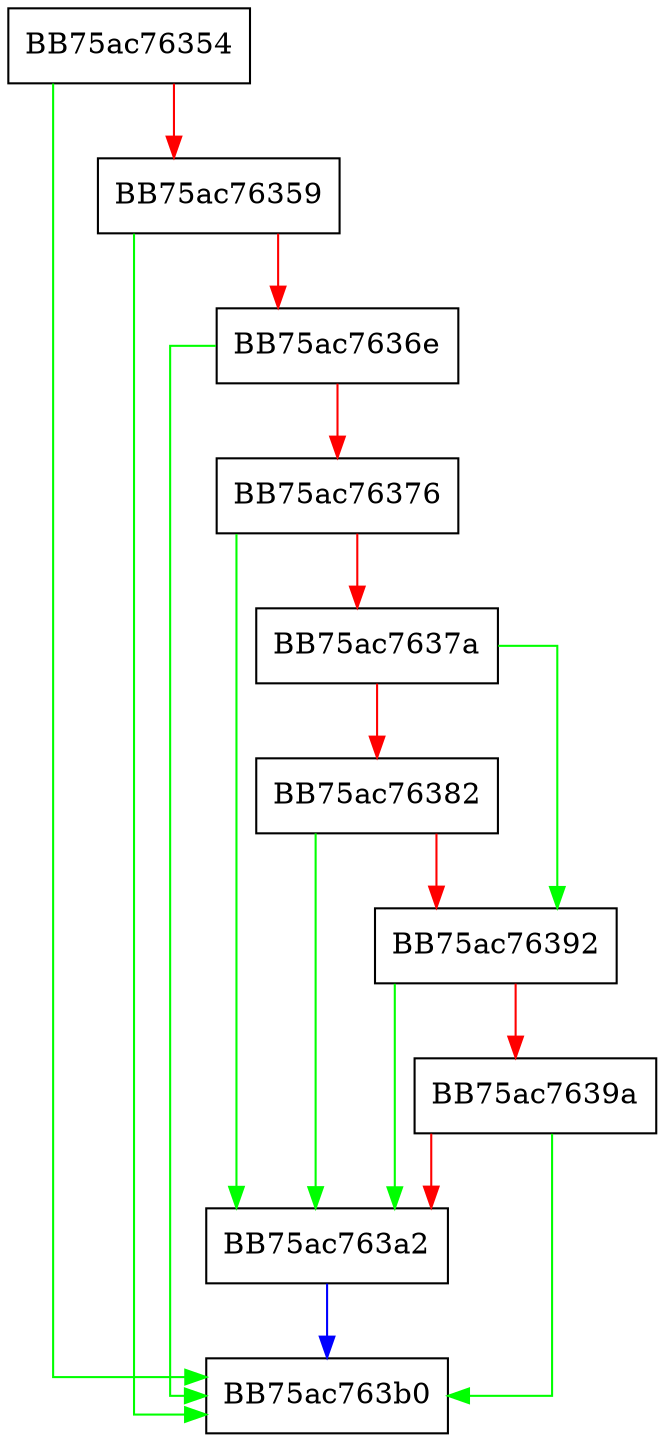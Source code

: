 digraph GetUniqueFileProperties {
  node [shape="box"];
  graph [splines=ortho];
  BB75ac76354 -> BB75ac763b0 [color="green"];
  BB75ac76354 -> BB75ac76359 [color="red"];
  BB75ac76359 -> BB75ac763b0 [color="green"];
  BB75ac76359 -> BB75ac7636e [color="red"];
  BB75ac7636e -> BB75ac763b0 [color="green"];
  BB75ac7636e -> BB75ac76376 [color="red"];
  BB75ac76376 -> BB75ac763a2 [color="green"];
  BB75ac76376 -> BB75ac7637a [color="red"];
  BB75ac7637a -> BB75ac76392 [color="green"];
  BB75ac7637a -> BB75ac76382 [color="red"];
  BB75ac76382 -> BB75ac763a2 [color="green"];
  BB75ac76382 -> BB75ac76392 [color="red"];
  BB75ac76392 -> BB75ac763a2 [color="green"];
  BB75ac76392 -> BB75ac7639a [color="red"];
  BB75ac7639a -> BB75ac763b0 [color="green"];
  BB75ac7639a -> BB75ac763a2 [color="red"];
  BB75ac763a2 -> BB75ac763b0 [color="blue"];
}